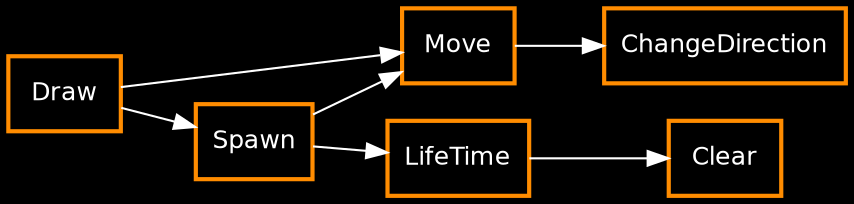 digraph framegraph 
{
rankdir = LR
bgcolor = black

node [shape=rectangle, fontname="helvetica", fontsize=12, fontcolor=white]

"Draw" [label="Draw", style=bold, color=darkorange]
"Spawn" [label="Spawn", style=bold, color=darkorange]
"Move" [label="Move", style=bold, color=darkorange]
"LifeTime" [label="LifeTime", style=bold, color=darkorange]
"Clear" [label="Clear", style=bold, color=darkorange]
"ChangeDirection" [label="ChangeDirection", style=bold, color=darkorange]

"Draw" -> { "Spawn" } [color=white]
"Draw" -> { "Move" } [color=white]
"Spawn" -> { "Move" } [color=white]
"Spawn" -> { "LifeTime" } [color=white]
"Move" -> { "ChangeDirection" } [color=white]
"LifeTime" -> { "Clear" } [color=white]

}